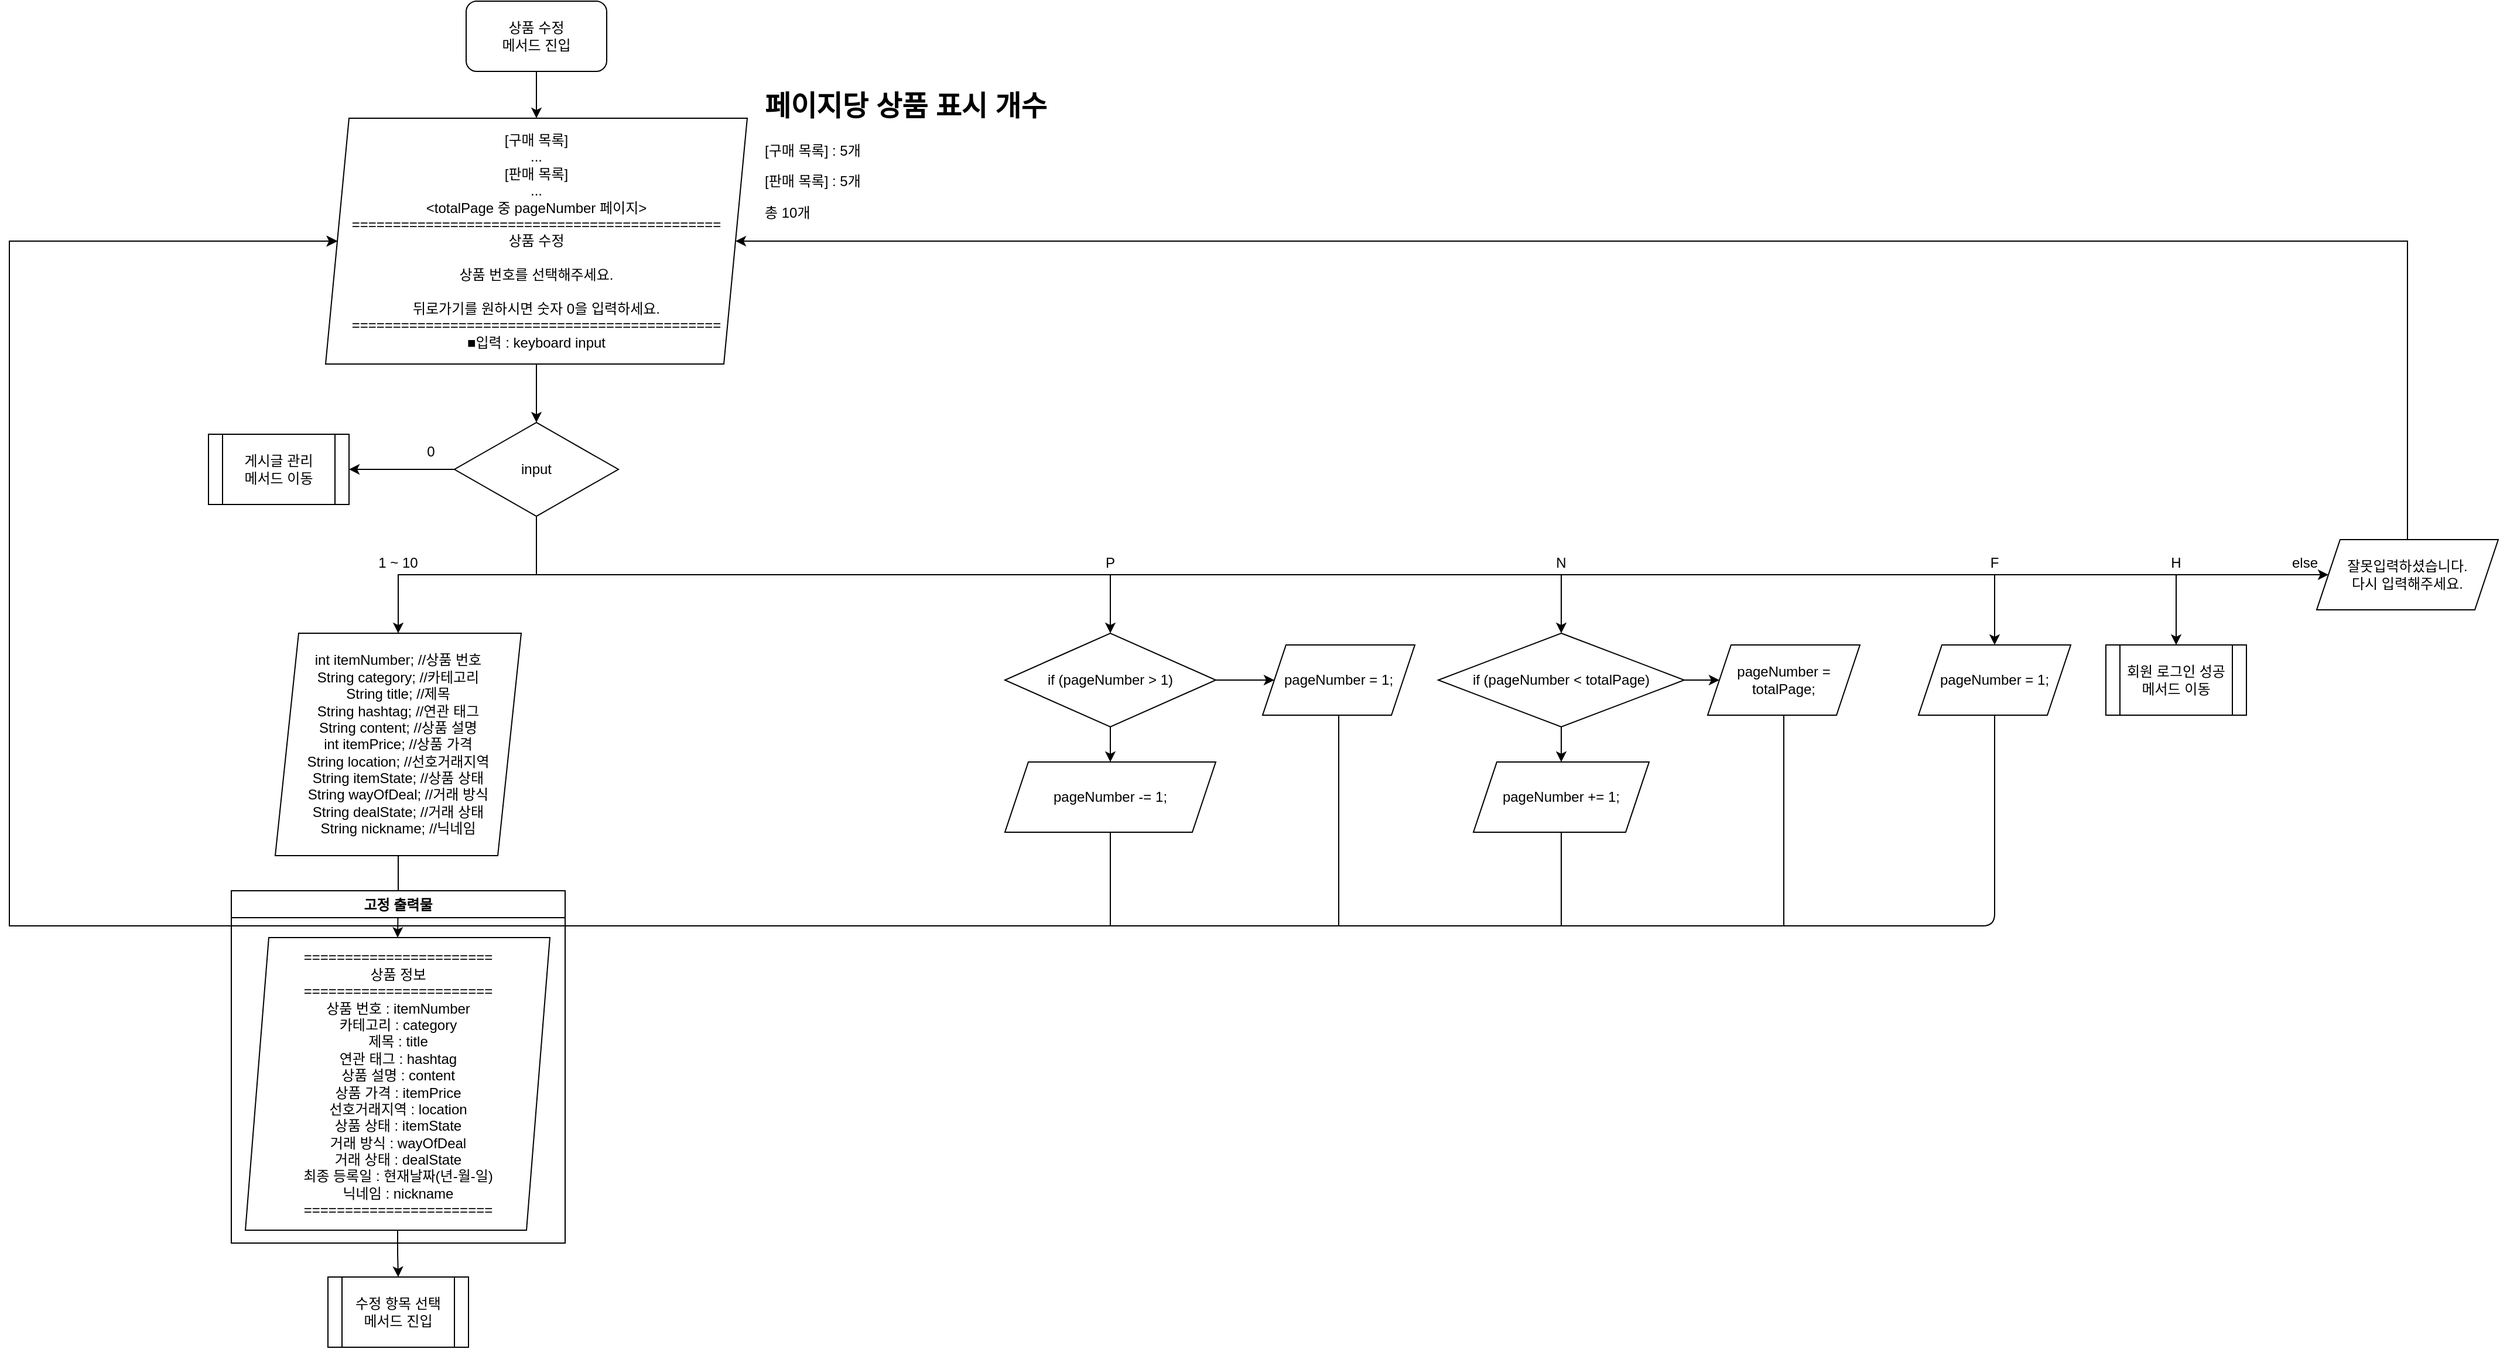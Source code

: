 <mxfile version="13.9.8" type="google"><diagram id="C5RBs43oDa-KdzZeNtuy" name="Page-1"><mxGraphModel dx="1527" dy="752" grid="1" gridSize="10" guides="1" tooltips="1" connect="1" arrows="1" fold="1" page="1" pageScale="1" pageWidth="827" pageHeight="1169" math="0" shadow="0"><root><mxCell id="WIyWlLk6GJQsqaUBKTNV-0"/><mxCell id="WIyWlLk6GJQsqaUBKTNV-1" parent="WIyWlLk6GJQsqaUBKTNV-0"/><mxCell id="lrK4pm1bHG7QyDwErzoY-73" value="" style="edgeStyle=orthogonalEdgeStyle;rounded=0;orthogonalLoop=1;jettySize=auto;html=1;" parent="WIyWlLk6GJQsqaUBKTNV-1" source="S2vN8-cojELTcVQUkoCC-0" target="lrK4pm1bHG7QyDwErzoY-45" edge="1"><mxGeometry relative="1" as="geometry"/></mxCell><mxCell id="S2vN8-cojELTcVQUkoCC-0" value="상품 수정&lt;br&gt;메서드 진입" style="rounded=1;whiteSpace=wrap;html=1;" parent="WIyWlLk6GJQsqaUBKTNV-1" vertex="1"><mxGeometry x="300" y="210" width="120" height="60" as="geometry"/></mxCell><mxCell id="lrK4pm1bHG7QyDwErzoY-37" style="edgeStyle=orthogonalEdgeStyle;rounded=0;orthogonalLoop=1;jettySize=auto;html=1;exitX=0.5;exitY=1;exitDx=0;exitDy=0;entryX=0.5;entryY=0;entryDx=0;entryDy=0;" parent="WIyWlLk6GJQsqaUBKTNV-1" source="lrK4pm1bHG7QyDwErzoY-42" target="lrK4pm1bHG7QyDwErzoY-54" edge="1"><mxGeometry relative="1" as="geometry"/></mxCell><mxCell id="lrK4pm1bHG7QyDwErzoY-38" style="edgeStyle=orthogonalEdgeStyle;rounded=0;orthogonalLoop=1;jettySize=auto;html=1;exitX=0.5;exitY=1;exitDx=0;exitDy=0;entryX=0.5;entryY=0;entryDx=0;entryDy=0;" parent="WIyWlLk6GJQsqaUBKTNV-1" source="lrK4pm1bHG7QyDwErzoY-42" target="lrK4pm1bHG7QyDwErzoY-56" edge="1"><mxGeometry relative="1" as="geometry"/></mxCell><mxCell id="lrK4pm1bHG7QyDwErzoY-39" style="edgeStyle=orthogonalEdgeStyle;rounded=0;orthogonalLoop=1;jettySize=auto;html=1;exitX=0.5;exitY=1;exitDx=0;exitDy=0;entryX=0.5;entryY=0;entryDx=0;entryDy=0;" parent="WIyWlLk6GJQsqaUBKTNV-1" source="lrK4pm1bHG7QyDwErzoY-42" target="lrK4pm1bHG7QyDwErzoY-59" edge="1"><mxGeometry relative="1" as="geometry"><Array as="points"><mxPoint x="360" y="700"/><mxPoint x="1605" y="700"/></Array></mxGeometry></mxCell><mxCell id="lrK4pm1bHG7QyDwErzoY-40" style="edgeStyle=orthogonalEdgeStyle;rounded=0;orthogonalLoop=1;jettySize=auto;html=1;exitX=0.5;exitY=1;exitDx=0;exitDy=0;entryX=0.5;entryY=0;entryDx=0;entryDy=0;" parent="WIyWlLk6GJQsqaUBKTNV-1" source="lrK4pm1bHG7QyDwErzoY-42" target="lrK4pm1bHG7QyDwErzoY-60" edge="1"><mxGeometry relative="1" as="geometry"><Array as="points"><mxPoint x="360" y="700"/><mxPoint x="1760" y="700"/></Array></mxGeometry></mxCell><mxCell id="lrK4pm1bHG7QyDwErzoY-41" style="edgeStyle=orthogonalEdgeStyle;rounded=0;orthogonalLoop=1;jettySize=auto;html=1;exitX=0.5;exitY=1;exitDx=0;exitDy=0;entryX=0;entryY=0.5;entryDx=0;entryDy=0;" parent="WIyWlLk6GJQsqaUBKTNV-1" source="lrK4pm1bHG7QyDwErzoY-42" target="lrK4pm1bHG7QyDwErzoY-43" edge="1"><mxGeometry relative="1" as="geometry"><Array as="points"><mxPoint x="360" y="700"/></Array></mxGeometry></mxCell><mxCell id="lrK4pm1bHG7QyDwErzoY-80" value="" style="edgeStyle=orthogonalEdgeStyle;rounded=0;orthogonalLoop=1;jettySize=auto;html=1;" parent="WIyWlLk6GJQsqaUBKTNV-1" source="lrK4pm1bHG7QyDwErzoY-42" target="lrK4pm1bHG7QyDwErzoY-79" edge="1"><mxGeometry relative="1" as="geometry"/></mxCell><mxCell id="Mof2AIvnvK-1oWaXbMFQ-10" style="edgeStyle=orthogonalEdgeStyle;rounded=0;orthogonalLoop=1;jettySize=auto;html=1;exitX=0.5;exitY=1;exitDx=0;exitDy=0;" edge="1" parent="WIyWlLk6GJQsqaUBKTNV-1" source="lrK4pm1bHG7QyDwErzoY-42" target="Mof2AIvnvK-1oWaXbMFQ-7"><mxGeometry relative="1" as="geometry"/></mxCell><mxCell id="lrK4pm1bHG7QyDwErzoY-42" value="input" style="rhombus;whiteSpace=wrap;html=1;rounded=1;arcSize=0;" parent="WIyWlLk6GJQsqaUBKTNV-1" vertex="1"><mxGeometry x="290" y="570" width="140" height="80" as="geometry"/></mxCell><mxCell id="lrK4pm1bHG7QyDwErzoY-78" style="edgeStyle=orthogonalEdgeStyle;rounded=0;orthogonalLoop=1;jettySize=auto;html=1;exitX=0.5;exitY=0;exitDx=0;exitDy=0;entryX=1;entryY=0.5;entryDx=0;entryDy=0;" parent="WIyWlLk6GJQsqaUBKTNV-1" source="lrK4pm1bHG7QyDwErzoY-43" target="lrK4pm1bHG7QyDwErzoY-45" edge="1"><mxGeometry relative="1" as="geometry"><Array as="points"><mxPoint x="1958" y="415"/></Array></mxGeometry></mxCell><mxCell id="lrK4pm1bHG7QyDwErzoY-43" value="잘못입력하셨습니다.&lt;br&gt;다시 입력해주세요." style="shape=parallelogram;perimeter=parallelogramPerimeter;whiteSpace=wrap;html=1;fixedSize=1;rounded=1;arcSize=0;" parent="WIyWlLk6GJQsqaUBKTNV-1" vertex="1"><mxGeometry x="1880" y="670" width="155" height="60" as="geometry"/></mxCell><mxCell id="lrK4pm1bHG7QyDwErzoY-44" value="" style="edgeStyle=orthogonalEdgeStyle;rounded=0;orthogonalLoop=1;jettySize=auto;html=1;" parent="WIyWlLk6GJQsqaUBKTNV-1" source="lrK4pm1bHG7QyDwErzoY-45" target="lrK4pm1bHG7QyDwErzoY-42" edge="1"><mxGeometry relative="1" as="geometry"/></mxCell><mxCell id="lrK4pm1bHG7QyDwErzoY-45" value="[구매 목록]&lt;br&gt;...&lt;br&gt;[판매 목록]&lt;br&gt;...&lt;br&gt;&amp;lt;totalPage 중 pageNumber 페이지&amp;gt;&lt;br&gt;=============================================&lt;br&gt;상품 수정&lt;br&gt;&lt;br&gt;상품 번호를 선택해주세요.&lt;br&gt;&lt;br&gt;뒤로가기를 원하시면 숫자 0을 입력하세요.&lt;br&gt;=============================================&lt;br&gt;■입력 : keyboard input" style="shape=parallelogram;perimeter=parallelogramPerimeter;whiteSpace=wrap;html=1;fixedSize=1;rounded=1;arcSize=0;" parent="WIyWlLk6GJQsqaUBKTNV-1" vertex="1"><mxGeometry x="180" y="310" width="360" height="210" as="geometry"/></mxCell><mxCell id="lrK4pm1bHG7QyDwErzoY-48" value="P" style="text;html=1;strokeColor=none;fillColor=none;align=center;verticalAlign=middle;whiteSpace=wrap;rounded=0;" parent="WIyWlLk6GJQsqaUBKTNV-1" vertex="1"><mxGeometry x="830" y="680" width="40" height="20" as="geometry"/></mxCell><mxCell id="lrK4pm1bHG7QyDwErzoY-49" value="N" style="text;html=1;strokeColor=none;fillColor=none;align=center;verticalAlign=middle;whiteSpace=wrap;rounded=0;" parent="WIyWlLk6GJQsqaUBKTNV-1" vertex="1"><mxGeometry x="1215" y="680" width="40" height="20" as="geometry"/></mxCell><mxCell id="lrK4pm1bHG7QyDwErzoY-50" value="H" style="text;html=1;strokeColor=none;fillColor=none;align=center;verticalAlign=middle;whiteSpace=wrap;rounded=0;" parent="WIyWlLk6GJQsqaUBKTNV-1" vertex="1"><mxGeometry x="1740" y="680" width="40" height="20" as="geometry"/></mxCell><mxCell id="lrK4pm1bHG7QyDwErzoY-51" value="" style="group" parent="WIyWlLk6GJQsqaUBKTNV-1" vertex="1" connectable="0"><mxGeometry x="760" y="750" width="180" height="170" as="geometry"/></mxCell><mxCell id="lrK4pm1bHG7QyDwErzoY-52" value="pageNumber -= 1;" style="shape=parallelogram;perimeter=parallelogramPerimeter;whiteSpace=wrap;html=1;fixedSize=1;rounded=1;arcSize=0;" parent="lrK4pm1bHG7QyDwErzoY-51" vertex="1"><mxGeometry y="110" width="180" height="60" as="geometry"/></mxCell><mxCell id="lrK4pm1bHG7QyDwErzoY-53" style="edgeStyle=orthogonalEdgeStyle;rounded=0;orthogonalLoop=1;jettySize=auto;html=1;exitX=0.5;exitY=1;exitDx=0;exitDy=0;entryX=0.5;entryY=0;entryDx=0;entryDy=0;" parent="lrK4pm1bHG7QyDwErzoY-51" source="lrK4pm1bHG7QyDwErzoY-54" target="lrK4pm1bHG7QyDwErzoY-52" edge="1"><mxGeometry relative="1" as="geometry"/></mxCell><mxCell id="lrK4pm1bHG7QyDwErzoY-54" value="if (pageNumber &amp;gt; 1)" style="rhombus;whiteSpace=wrap;html=1;rounded=1;arcSize=0;" parent="lrK4pm1bHG7QyDwErzoY-51" vertex="1"><mxGeometry width="180" height="80" as="geometry"/></mxCell><mxCell id="lrK4pm1bHG7QyDwErzoY-55" value="" style="group" parent="WIyWlLk6GJQsqaUBKTNV-1" vertex="1" connectable="0"><mxGeometry x="1130" y="750" width="210" height="170" as="geometry"/></mxCell><mxCell id="lrK4pm1bHG7QyDwErzoY-56" value="if (pageNumber &amp;lt; totalPage)" style="rhombus;whiteSpace=wrap;html=1;" parent="lrK4pm1bHG7QyDwErzoY-55" vertex="1"><mxGeometry width="210" height="80" as="geometry"/></mxCell><mxCell id="lrK4pm1bHG7QyDwErzoY-57" value="pageNumber += 1;" style="shape=parallelogram;perimeter=parallelogramPerimeter;whiteSpace=wrap;html=1;fixedSize=1;" parent="lrK4pm1bHG7QyDwErzoY-55" vertex="1"><mxGeometry x="30" y="110" width="150" height="60" as="geometry"/></mxCell><mxCell id="lrK4pm1bHG7QyDwErzoY-58" value="" style="edgeStyle=orthogonalEdgeStyle;rounded=0;orthogonalLoop=1;jettySize=auto;html=1;" parent="lrK4pm1bHG7QyDwErzoY-55" source="lrK4pm1bHG7QyDwErzoY-56" target="lrK4pm1bHG7QyDwErzoY-57" edge="1"><mxGeometry relative="1" as="geometry"/></mxCell><mxCell id="lrK4pm1bHG7QyDwErzoY-59" value="pageNumber = 1;" style="shape=parallelogram;perimeter=parallelogramPerimeter;whiteSpace=wrap;html=1;fixedSize=1;" parent="WIyWlLk6GJQsqaUBKTNV-1" vertex="1"><mxGeometry x="1540" y="760" width="130" height="60" as="geometry"/></mxCell><mxCell id="lrK4pm1bHG7QyDwErzoY-60" value="회원 로그인 성공&lt;br&gt;메서드 이동" style="shape=process;whiteSpace=wrap;html=1;backgroundOutline=1;" parent="WIyWlLk6GJQsqaUBKTNV-1" vertex="1"><mxGeometry x="1700" y="760" width="120" height="60" as="geometry"/></mxCell><mxCell id="lrK4pm1bHG7QyDwErzoY-61" value="F" style="text;html=1;strokeColor=none;fillColor=none;align=center;verticalAlign=middle;whiteSpace=wrap;rounded=0;" parent="WIyWlLk6GJQsqaUBKTNV-1" vertex="1"><mxGeometry x="1585" y="680" width="40" height="20" as="geometry"/></mxCell><mxCell id="lrK4pm1bHG7QyDwErzoY-62" style="edgeStyle=orthogonalEdgeStyle;rounded=0;orthogonalLoop=1;jettySize=auto;html=1;exitX=0.5;exitY=1;exitDx=0;exitDy=0;entryX=0;entryY=0.5;entryDx=0;entryDy=0;" parent="WIyWlLk6GJQsqaUBKTNV-1" source="lrK4pm1bHG7QyDwErzoY-63" target="lrK4pm1bHG7QyDwErzoY-45" edge="1"><mxGeometry relative="1" as="geometry"><Array as="points"><mxPoint x="1045" y="1000"/><mxPoint x="-90" y="1000"/><mxPoint x="-90" y="415"/></Array></mxGeometry></mxCell><mxCell id="lrK4pm1bHG7QyDwErzoY-63" value="pageNumber = 1;" style="shape=parallelogram;perimeter=parallelogramPerimeter;whiteSpace=wrap;html=1;fixedSize=1;rounded=1;arcSize=0;" parent="WIyWlLk6GJQsqaUBKTNV-1" vertex="1"><mxGeometry x="980" y="760" width="130" height="60" as="geometry"/></mxCell><mxCell id="lrK4pm1bHG7QyDwErzoY-64" value="" style="edgeStyle=orthogonalEdgeStyle;rounded=0;orthogonalLoop=1;jettySize=auto;html=1;" parent="WIyWlLk6GJQsqaUBKTNV-1" source="lrK4pm1bHG7QyDwErzoY-54" target="lrK4pm1bHG7QyDwErzoY-63" edge="1"><mxGeometry x="760" y="720" as="geometry"/></mxCell><mxCell id="lrK4pm1bHG7QyDwErzoY-65" style="edgeStyle=orthogonalEdgeStyle;rounded=0;orthogonalLoop=1;jettySize=auto;html=1;exitX=0.5;exitY=1;exitDx=0;exitDy=0;entryX=0;entryY=0.5;entryDx=0;entryDy=0;" parent="WIyWlLk6GJQsqaUBKTNV-1" source="lrK4pm1bHG7QyDwErzoY-66" target="lrK4pm1bHG7QyDwErzoY-45" edge="1"><mxGeometry relative="1" as="geometry"><Array as="points"><mxPoint x="1425" y="1000"/><mxPoint x="-90" y="1000"/><mxPoint x="-90" y="415"/></Array></mxGeometry></mxCell><mxCell id="lrK4pm1bHG7QyDwErzoY-66" value="pageNumber = totalPage;" style="shape=parallelogram;perimeter=parallelogramPerimeter;whiteSpace=wrap;html=1;fixedSize=1;" parent="WIyWlLk6GJQsqaUBKTNV-1" vertex="1"><mxGeometry x="1360" y="760" width="130" height="60" as="geometry"/></mxCell><mxCell id="lrK4pm1bHG7QyDwErzoY-67" value="" style="edgeStyle=orthogonalEdgeStyle;rounded=0;orthogonalLoop=1;jettySize=auto;html=1;" parent="WIyWlLk6GJQsqaUBKTNV-1" source="lrK4pm1bHG7QyDwErzoY-56" target="lrK4pm1bHG7QyDwErzoY-66" edge="1"><mxGeometry x="760" y="720" as="geometry"/></mxCell><mxCell id="lrK4pm1bHG7QyDwErzoY-68" value="else" style="text;html=1;strokeColor=none;fillColor=none;align=center;verticalAlign=middle;whiteSpace=wrap;rounded=0;" parent="WIyWlLk6GJQsqaUBKTNV-1" vertex="1"><mxGeometry x="1850" y="680" width="40" height="20" as="geometry"/></mxCell><mxCell id="lrK4pm1bHG7QyDwErzoY-69" style="edgeStyle=orthogonalEdgeStyle;rounded=0;orthogonalLoop=1;jettySize=auto;html=1;exitX=0.5;exitY=1;exitDx=0;exitDy=0;entryX=0;entryY=0.5;entryDx=0;entryDy=0;" parent="WIyWlLk6GJQsqaUBKTNV-1" source="lrK4pm1bHG7QyDwErzoY-52" target="lrK4pm1bHG7QyDwErzoY-45" edge="1"><mxGeometry relative="1" as="geometry"><Array as="points"><mxPoint x="850" y="1000"/><mxPoint x="-90" y="1000"/><mxPoint x="-90" y="415"/></Array></mxGeometry></mxCell><mxCell id="lrK4pm1bHG7QyDwErzoY-70" style="edgeStyle=orthogonalEdgeStyle;rounded=0;orthogonalLoop=1;jettySize=auto;html=1;exitX=0.5;exitY=1;exitDx=0;exitDy=0;entryX=0;entryY=0.5;entryDx=0;entryDy=0;" parent="WIyWlLk6GJQsqaUBKTNV-1" source="lrK4pm1bHG7QyDwErzoY-57" target="lrK4pm1bHG7QyDwErzoY-45" edge="1"><mxGeometry relative="1" as="geometry"><Array as="points"><mxPoint x="1235" y="1000"/><mxPoint x="-90" y="1000"/><mxPoint x="-90" y="415"/></Array></mxGeometry></mxCell><mxCell id="lrK4pm1bHG7QyDwErzoY-71" value="" style="endArrow=none;html=1;entryX=0.5;entryY=1;entryDx=0;entryDy=0;" parent="WIyWlLk6GJQsqaUBKTNV-1" target="lrK4pm1bHG7QyDwErzoY-59" edge="1"><mxGeometry width="50" height="50" relative="1" as="geometry"><mxPoint x="1420" y="1000" as="sourcePoint"/><mxPoint x="1610" y="940" as="targetPoint"/><Array as="points"><mxPoint x="1605" y="1000"/></Array></mxGeometry></mxCell><mxCell id="lrK4pm1bHG7QyDwErzoY-74" value="&lt;h1&gt;페이지당 상품 표시 개수&lt;/h1&gt;&lt;p&gt;[구매 목록] : 5개&lt;/p&gt;&lt;p&gt;[판매 목록] : 5개&lt;/p&gt;&lt;p&gt;총 10개&lt;/p&gt;" style="text;html=1;strokeColor=none;fillColor=none;spacing=5;spacingTop=-20;whiteSpace=wrap;overflow=hidden;rounded=0;" parent="WIyWlLk6GJQsqaUBKTNV-1" vertex="1"><mxGeometry x="550" y="280" width="290" height="120" as="geometry"/></mxCell><mxCell id="lrK4pm1bHG7QyDwErzoY-75" value="1 ~ 10" style="text;html=1;strokeColor=none;fillColor=none;align=center;verticalAlign=middle;whiteSpace=wrap;rounded=0;" parent="WIyWlLk6GJQsqaUBKTNV-1" vertex="1"><mxGeometry x="222" y="680" width="40" height="20" as="geometry"/></mxCell><mxCell id="lrK4pm1bHG7QyDwErzoY-76" value="수정 항목 선택&lt;br&gt;메서드 진입" style="shape=process;whiteSpace=wrap;html=1;backgroundOutline=1;" parent="WIyWlLk6GJQsqaUBKTNV-1" vertex="1"><mxGeometry x="182" y="1300" width="120" height="60" as="geometry"/></mxCell><mxCell id="lrK4pm1bHG7QyDwErzoY-79" value="게시글 관리&lt;br&gt;메서드 이동" style="shape=process;whiteSpace=wrap;html=1;backgroundOutline=1;rounded=1;arcSize=0;" parent="WIyWlLk6GJQsqaUBKTNV-1" vertex="1"><mxGeometry x="80" y="580" width="120" height="60" as="geometry"/></mxCell><mxCell id="lrK4pm1bHG7QyDwErzoY-81" value="0" style="text;html=1;strokeColor=none;fillColor=none;align=center;verticalAlign=middle;whiteSpace=wrap;rounded=0;" parent="WIyWlLk6GJQsqaUBKTNV-1" vertex="1"><mxGeometry x="250" y="585" width="40" height="20" as="geometry"/></mxCell><mxCell id="Mof2AIvnvK-1oWaXbMFQ-9" value="" style="edgeStyle=orthogonalEdgeStyle;rounded=0;orthogonalLoop=1;jettySize=auto;html=1;" edge="1" parent="WIyWlLk6GJQsqaUBKTNV-1" source="Mof2AIvnvK-1oWaXbMFQ-5" target="lrK4pm1bHG7QyDwErzoY-76"><mxGeometry relative="1" as="geometry"/></mxCell><mxCell id="Mof2AIvnvK-1oWaXbMFQ-6" value="" style="edgeStyle=orthogonalEdgeStyle;rounded=0;orthogonalLoop=1;jettySize=auto;html=1;" edge="1" parent="WIyWlLk6GJQsqaUBKTNV-1" source="Mof2AIvnvK-1oWaXbMFQ-7" target="Mof2AIvnvK-1oWaXbMFQ-5"><mxGeometry relative="1" as="geometry"/></mxCell><mxCell id="Mof2AIvnvK-1oWaXbMFQ-7" value="int itemNumber; //상품 번호&lt;br&gt;String category; //카테고리&lt;br&gt;String title; //제목&lt;br&gt;String hashtag; //연관 태그&lt;br&gt;String content; //상품 설명&lt;br&gt;int itemPrice; //상품 가격&lt;br&gt;String location; //선호거래지역&lt;br&gt;String itemState; //상품 상태&lt;br&gt;String wayOfDeal; //거래 방식&lt;br&gt;String dealState; //거래 상태&lt;br&gt;String nickname; //닉네임" style="shape=parallelogram;perimeter=parallelogramPerimeter;whiteSpace=wrap;html=1;fixedSize=1;" vertex="1" parent="WIyWlLk6GJQsqaUBKTNV-1"><mxGeometry x="137" y="750" width="210" height="190" as="geometry"/></mxCell><mxCell id="Mof2AIvnvK-1oWaXbMFQ-8" value="고정 출력물" style="swimlane;" vertex="1" parent="WIyWlLk6GJQsqaUBKTNV-1"><mxGeometry x="99.5" y="970" width="285" height="301" as="geometry"/></mxCell><mxCell id="Mof2AIvnvK-1oWaXbMFQ-5" value="=======================&lt;br&gt;상품 정보&lt;br&gt;=======================&lt;br&gt;상품 번호 : itemNumber&lt;br&gt;카테고리 : category&lt;br&gt;제목 : title&lt;br&gt;연관 태그 : hashtag&lt;br&gt;상품 설명 : content&lt;br&gt;상품 가격 : itemPrice&lt;br&gt;선호거래지역 : location&lt;br&gt;상품 상태 : itemState&lt;br&gt;거래 방식 : wayOfDeal&lt;br&gt;거래 상태 : dealState&lt;br&gt;최종 등록일 : 현재날짜(년-월-일)&lt;br&gt;닉네임 : nickname&lt;br&gt;=======================" style="shape=parallelogram;perimeter=parallelogramPerimeter;whiteSpace=wrap;html=1;fixedSize=1;rounded=1;arcSize=0;" vertex="1" parent="Mof2AIvnvK-1oWaXbMFQ-8"><mxGeometry x="12" y="40" width="260" height="250" as="geometry"/></mxCell></root></mxGraphModel></diagram></mxfile>